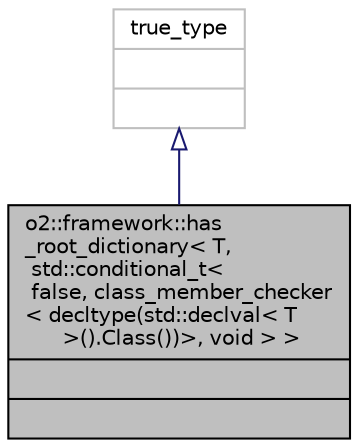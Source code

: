 digraph "o2::framework::has_root_dictionary&lt; T, std::conditional_t&lt; false, class_member_checker&lt; decltype(std::declval&lt; T &gt;().Class())&gt;, void &gt; &gt;"
{
 // INTERACTIVE_SVG=YES
  bgcolor="transparent";
  edge [fontname="Helvetica",fontsize="10",labelfontname="Helvetica",labelfontsize="10"];
  node [fontname="Helvetica",fontsize="10",shape=record];
  Node0 [label="{o2::framework::has\l_root_dictionary\< T,\l std::conditional_t\<\l false, class_member_checker\l\< decltype(std::declval\< T\l \>().Class())\>, void \> \>\n||}",height=0.2,width=0.4,color="black", fillcolor="grey75", style="filled", fontcolor="black"];
  Node1 -> Node0 [dir="back",color="midnightblue",fontsize="10",style="solid",arrowtail="onormal",fontname="Helvetica"];
  Node1 [label="{true_type\n||}",height=0.2,width=0.4,color="grey75"];
}
